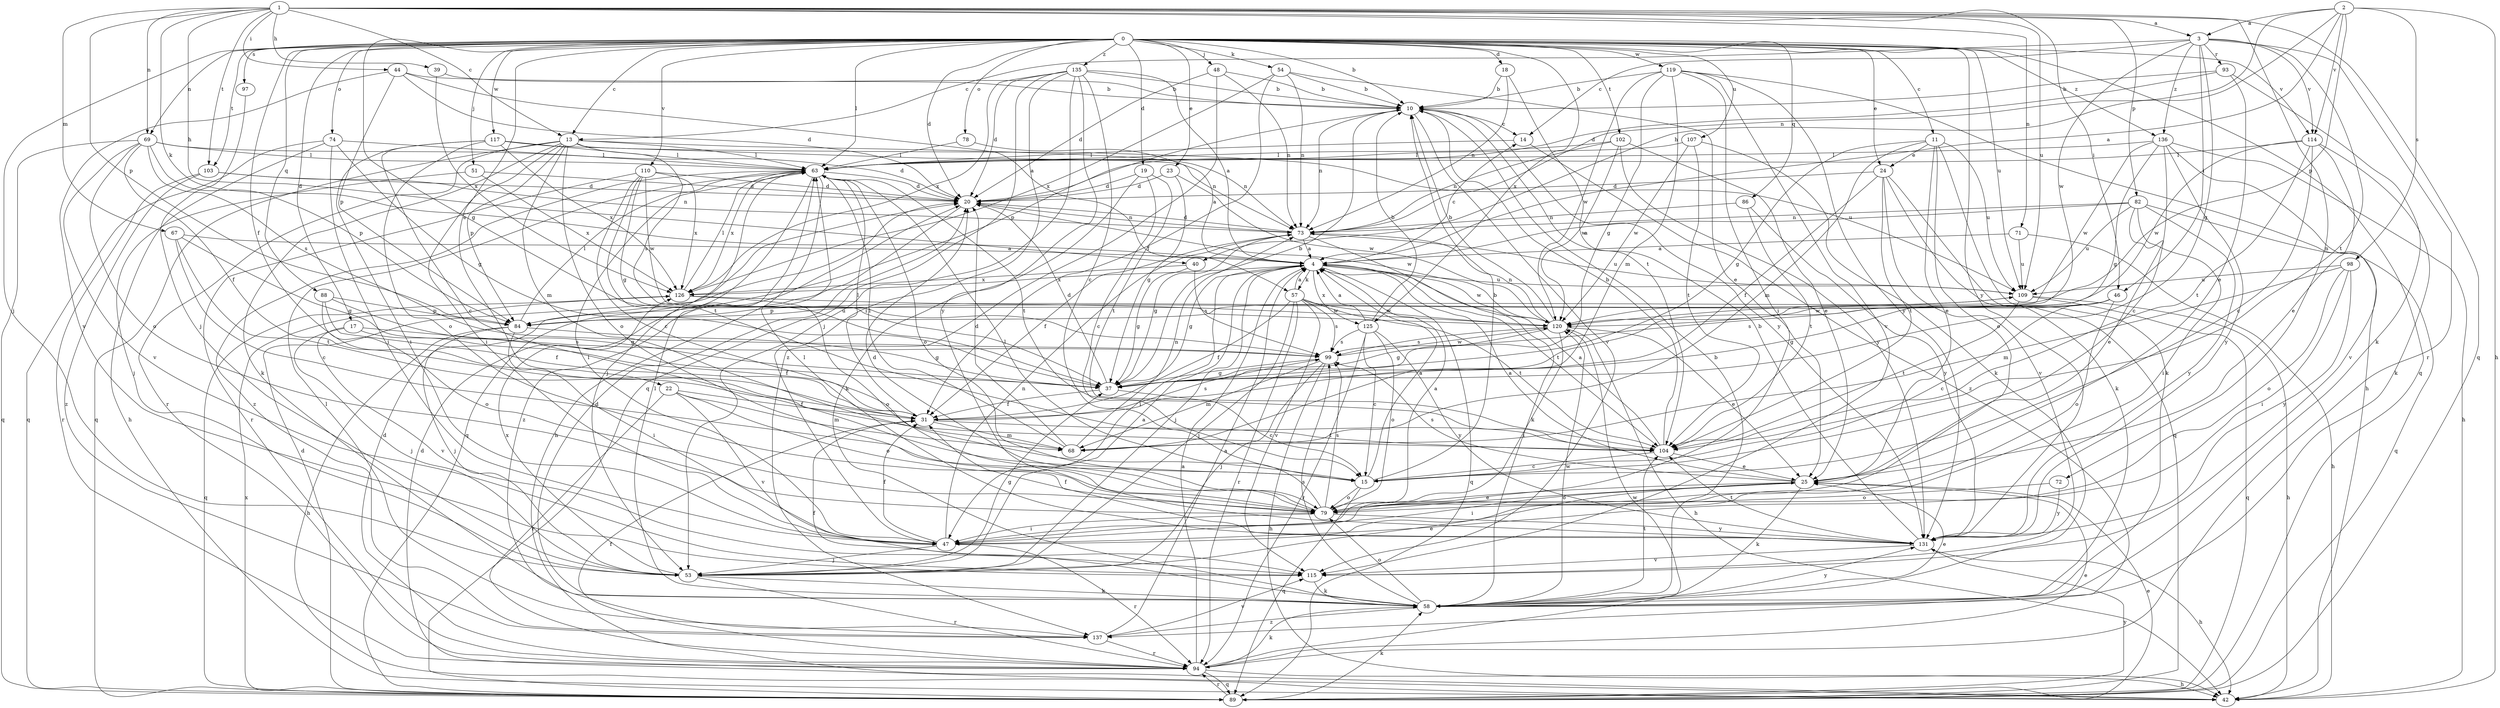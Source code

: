 strict digraph  {
0;
1;
2;
3;
4;
10;
11;
13;
14;
15;
17;
18;
19;
20;
22;
23;
24;
25;
31;
37;
39;
40;
42;
44;
46;
47;
48;
51;
53;
54;
57;
58;
63;
67;
68;
69;
71;
72;
73;
74;
78;
79;
82;
84;
86;
88;
89;
93;
94;
97;
98;
99;
102;
103;
104;
107;
109;
110;
114;
115;
117;
119;
120;
125;
126;
131;
135;
136;
137;
0 -> 10  [label=b];
0 -> 11  [label=c];
0 -> 13  [label=c];
0 -> 17  [label=d];
0 -> 18  [label=d];
0 -> 19  [label=d];
0 -> 20  [label=d];
0 -> 22  [label=e];
0 -> 23  [label=e];
0 -> 24  [label=e];
0 -> 31  [label=f];
0 -> 37  [label=g];
0 -> 48  [label=j];
0 -> 51  [label=j];
0 -> 53  [label=j];
0 -> 54  [label=k];
0 -> 63  [label=l];
0 -> 69  [label=n];
0 -> 74  [label=o];
0 -> 78  [label=o];
0 -> 86  [label=q];
0 -> 88  [label=q];
0 -> 89  [label=q];
0 -> 97  [label=s];
0 -> 102  [label=t];
0 -> 103  [label=t];
0 -> 107  [label=u];
0 -> 109  [label=u];
0 -> 110  [label=v];
0 -> 114  [label=v];
0 -> 117  [label=w];
0 -> 119  [label=w];
0 -> 125  [label=x];
0 -> 131  [label=y];
0 -> 135  [label=z];
0 -> 136  [label=z];
1 -> 3  [label=a];
1 -> 13  [label=c];
1 -> 39  [label=h];
1 -> 40  [label=h];
1 -> 44  [label=i];
1 -> 46  [label=i];
1 -> 57  [label=k];
1 -> 67  [label=m];
1 -> 69  [label=n];
1 -> 71  [label=n];
1 -> 72  [label=n];
1 -> 82  [label=p];
1 -> 84  [label=p];
1 -> 89  [label=q];
1 -> 103  [label=t];
1 -> 109  [label=u];
2 -> 3  [label=a];
2 -> 4  [label=a];
2 -> 40  [label=h];
2 -> 42  [label=h];
2 -> 73  [label=n];
2 -> 84  [label=p];
2 -> 98  [label=s];
2 -> 114  [label=v];
3 -> 13  [label=c];
3 -> 14  [label=c];
3 -> 37  [label=g];
3 -> 46  [label=i];
3 -> 93  [label=r];
3 -> 94  [label=r];
3 -> 104  [label=t];
3 -> 114  [label=v];
3 -> 120  [label=w];
3 -> 136  [label=z];
4 -> 14  [label=c];
4 -> 37  [label=g];
4 -> 47  [label=i];
4 -> 53  [label=j];
4 -> 57  [label=k];
4 -> 89  [label=q];
4 -> 104  [label=t];
4 -> 109  [label=u];
4 -> 120  [label=w];
4 -> 125  [label=x];
4 -> 126  [label=x];
10 -> 14  [label=c];
10 -> 73  [label=n];
10 -> 84  [label=p];
10 -> 115  [label=v];
10 -> 131  [label=y];
11 -> 24  [label=e];
11 -> 25  [label=e];
11 -> 37  [label=g];
11 -> 58  [label=k];
11 -> 68  [label=m];
11 -> 79  [label=o];
11 -> 109  [label=u];
13 -> 47  [label=i];
13 -> 58  [label=k];
13 -> 63  [label=l];
13 -> 68  [label=m];
13 -> 73  [label=n];
13 -> 79  [label=o];
13 -> 84  [label=p];
13 -> 89  [label=q];
13 -> 94  [label=r];
13 -> 99  [label=s];
13 -> 109  [label=u];
14 -> 63  [label=l];
14 -> 137  [label=z];
15 -> 4  [label=a];
15 -> 10  [label=b];
15 -> 79  [label=o];
15 -> 89  [label=q];
17 -> 31  [label=f];
17 -> 53  [label=j];
17 -> 99  [label=s];
17 -> 115  [label=v];
18 -> 10  [label=b];
18 -> 73  [label=n];
18 -> 104  [label=t];
19 -> 15  [label=c];
19 -> 20  [label=d];
19 -> 58  [label=k];
19 -> 104  [label=t];
20 -> 73  [label=n];
20 -> 120  [label=w];
20 -> 137  [label=z];
22 -> 31  [label=f];
22 -> 68  [label=m];
22 -> 79  [label=o];
22 -> 94  [label=r];
22 -> 115  [label=v];
23 -> 20  [label=d];
23 -> 37  [label=g];
23 -> 120  [label=w];
24 -> 20  [label=d];
24 -> 31  [label=f];
24 -> 58  [label=k];
24 -> 89  [label=q];
24 -> 104  [label=t];
24 -> 115  [label=v];
25 -> 4  [label=a];
25 -> 47  [label=i];
25 -> 58  [label=k];
25 -> 79  [label=o];
25 -> 99  [label=s];
31 -> 63  [label=l];
31 -> 68  [label=m];
31 -> 99  [label=s];
31 -> 104  [label=t];
37 -> 10  [label=b];
37 -> 15  [label=c];
37 -> 20  [label=d];
37 -> 31  [label=f];
39 -> 10  [label=b];
39 -> 126  [label=x];
40 -> 37  [label=g];
40 -> 99  [label=s];
40 -> 126  [label=x];
42 -> 20  [label=d];
44 -> 4  [label=a];
44 -> 10  [label=b];
44 -> 20  [label=d];
44 -> 84  [label=p];
44 -> 115  [label=v];
46 -> 15  [label=c];
46 -> 37  [label=g];
46 -> 79  [label=o];
46 -> 99  [label=s];
46 -> 120  [label=w];
47 -> 31  [label=f];
47 -> 53  [label=j];
47 -> 63  [label=l];
47 -> 73  [label=n];
47 -> 94  [label=r];
48 -> 10  [label=b];
48 -> 20  [label=d];
48 -> 73  [label=n];
48 -> 137  [label=z];
51 -> 20  [label=d];
51 -> 53  [label=j];
51 -> 126  [label=x];
53 -> 4  [label=a];
53 -> 25  [label=e];
53 -> 37  [label=g];
53 -> 58  [label=k];
53 -> 94  [label=r];
53 -> 126  [label=x];
54 -> 10  [label=b];
54 -> 25  [label=e];
54 -> 31  [label=f];
54 -> 73  [label=n];
54 -> 126  [label=x];
57 -> 4  [label=a];
57 -> 31  [label=f];
57 -> 53  [label=j];
57 -> 94  [label=r];
57 -> 99  [label=s];
57 -> 104  [label=t];
57 -> 115  [label=v];
57 -> 120  [label=w];
58 -> 10  [label=b];
58 -> 20  [label=d];
58 -> 25  [label=e];
58 -> 31  [label=f];
58 -> 63  [label=l];
58 -> 79  [label=o];
58 -> 99  [label=s];
58 -> 104  [label=t];
58 -> 120  [label=w];
58 -> 131  [label=y];
58 -> 137  [label=z];
63 -> 20  [label=d];
63 -> 42  [label=h];
63 -> 53  [label=j];
63 -> 79  [label=o];
63 -> 89  [label=q];
63 -> 104  [label=t];
63 -> 126  [label=x];
63 -> 137  [label=z];
67 -> 4  [label=a];
67 -> 15  [label=c];
67 -> 37  [label=g];
67 -> 104  [label=t];
68 -> 20  [label=d];
68 -> 63  [label=l];
68 -> 73  [label=n];
69 -> 20  [label=d];
69 -> 31  [label=f];
69 -> 63  [label=l];
69 -> 79  [label=o];
69 -> 84  [label=p];
69 -> 89  [label=q];
69 -> 99  [label=s];
69 -> 115  [label=v];
71 -> 4  [label=a];
71 -> 42  [label=h];
71 -> 109  [label=u];
72 -> 79  [label=o];
72 -> 131  [label=y];
73 -> 4  [label=a];
73 -> 20  [label=d];
73 -> 31  [label=f];
73 -> 37  [label=g];
73 -> 58  [label=k];
73 -> 109  [label=u];
74 -> 37  [label=g];
74 -> 42  [label=h];
74 -> 47  [label=i];
74 -> 63  [label=l];
74 -> 89  [label=q];
78 -> 4  [label=a];
78 -> 63  [label=l];
79 -> 4  [label=a];
79 -> 20  [label=d];
79 -> 25  [label=e];
79 -> 47  [label=i];
79 -> 63  [label=l];
79 -> 99  [label=s];
79 -> 131  [label=y];
82 -> 4  [label=a];
82 -> 25  [label=e];
82 -> 47  [label=i];
82 -> 73  [label=n];
82 -> 89  [label=q];
82 -> 109  [label=u];
82 -> 131  [label=y];
84 -> 37  [label=g];
84 -> 42  [label=h];
84 -> 47  [label=i];
84 -> 53  [label=j];
84 -> 63  [label=l];
84 -> 109  [label=u];
86 -> 73  [label=n];
86 -> 104  [label=t];
86 -> 131  [label=y];
88 -> 31  [label=f];
88 -> 37  [label=g];
88 -> 79  [label=o];
88 -> 84  [label=p];
89 -> 20  [label=d];
89 -> 25  [label=e];
89 -> 58  [label=k];
89 -> 94  [label=r];
89 -> 126  [label=x];
89 -> 131  [label=y];
93 -> 10  [label=b];
93 -> 20  [label=d];
93 -> 25  [label=e];
93 -> 58  [label=k];
94 -> 4  [label=a];
94 -> 20  [label=d];
94 -> 25  [label=e];
94 -> 31  [label=f];
94 -> 42  [label=h];
94 -> 58  [label=k];
94 -> 89  [label=q];
94 -> 120  [label=w];
97 -> 53  [label=j];
98 -> 47  [label=i];
98 -> 68  [label=m];
98 -> 79  [label=o];
98 -> 109  [label=u];
98 -> 131  [label=y];
99 -> 37  [label=g];
99 -> 42  [label=h];
99 -> 53  [label=j];
99 -> 68  [label=m];
99 -> 120  [label=w];
102 -> 25  [label=e];
102 -> 63  [label=l];
102 -> 73  [label=n];
102 -> 120  [label=w];
102 -> 131  [label=y];
103 -> 20  [label=d];
103 -> 73  [label=n];
103 -> 94  [label=r];
103 -> 137  [label=z];
104 -> 4  [label=a];
104 -> 10  [label=b];
104 -> 15  [label=c];
104 -> 25  [label=e];
107 -> 58  [label=k];
107 -> 63  [label=l];
107 -> 104  [label=t];
107 -> 120  [label=w];
109 -> 42  [label=h];
109 -> 84  [label=p];
109 -> 89  [label=q];
109 -> 104  [label=t];
110 -> 15  [label=c];
110 -> 20  [label=d];
110 -> 37  [label=g];
110 -> 94  [label=r];
110 -> 104  [label=t];
110 -> 120  [label=w];
110 -> 126  [label=x];
114 -> 15  [label=c];
114 -> 25  [label=e];
114 -> 58  [label=k];
114 -> 63  [label=l];
114 -> 104  [label=t];
114 -> 120  [label=w];
115 -> 58  [label=k];
117 -> 15  [label=c];
117 -> 47  [label=i];
117 -> 63  [label=l];
117 -> 73  [label=n];
117 -> 79  [label=o];
117 -> 126  [label=x];
119 -> 10  [label=b];
119 -> 37  [label=g];
119 -> 42  [label=h];
119 -> 47  [label=i];
119 -> 68  [label=m];
119 -> 115  [label=v];
119 -> 120  [label=w];
119 -> 131  [label=y];
120 -> 10  [label=b];
120 -> 25  [label=e];
120 -> 37  [label=g];
120 -> 42  [label=h];
120 -> 47  [label=i];
120 -> 73  [label=n];
120 -> 99  [label=s];
125 -> 4  [label=a];
125 -> 10  [label=b];
125 -> 15  [label=c];
125 -> 79  [label=o];
125 -> 94  [label=r];
125 -> 99  [label=s];
125 -> 131  [label=y];
126 -> 63  [label=l];
126 -> 79  [label=o];
126 -> 89  [label=q];
126 -> 120  [label=w];
131 -> 10  [label=b];
131 -> 31  [label=f];
131 -> 42  [label=h];
131 -> 63  [label=l];
131 -> 104  [label=t];
131 -> 115  [label=v];
135 -> 4  [label=a];
135 -> 10  [label=b];
135 -> 15  [label=c];
135 -> 20  [label=d];
135 -> 47  [label=i];
135 -> 53  [label=j];
135 -> 89  [label=q];
135 -> 126  [label=x];
135 -> 131  [label=y];
136 -> 15  [label=c];
136 -> 37  [label=g];
136 -> 42  [label=h];
136 -> 63  [label=l];
136 -> 115  [label=v];
136 -> 120  [label=w];
136 -> 131  [label=y];
137 -> 4  [label=a];
137 -> 63  [label=l];
137 -> 94  [label=r];
137 -> 115  [label=v];
}

